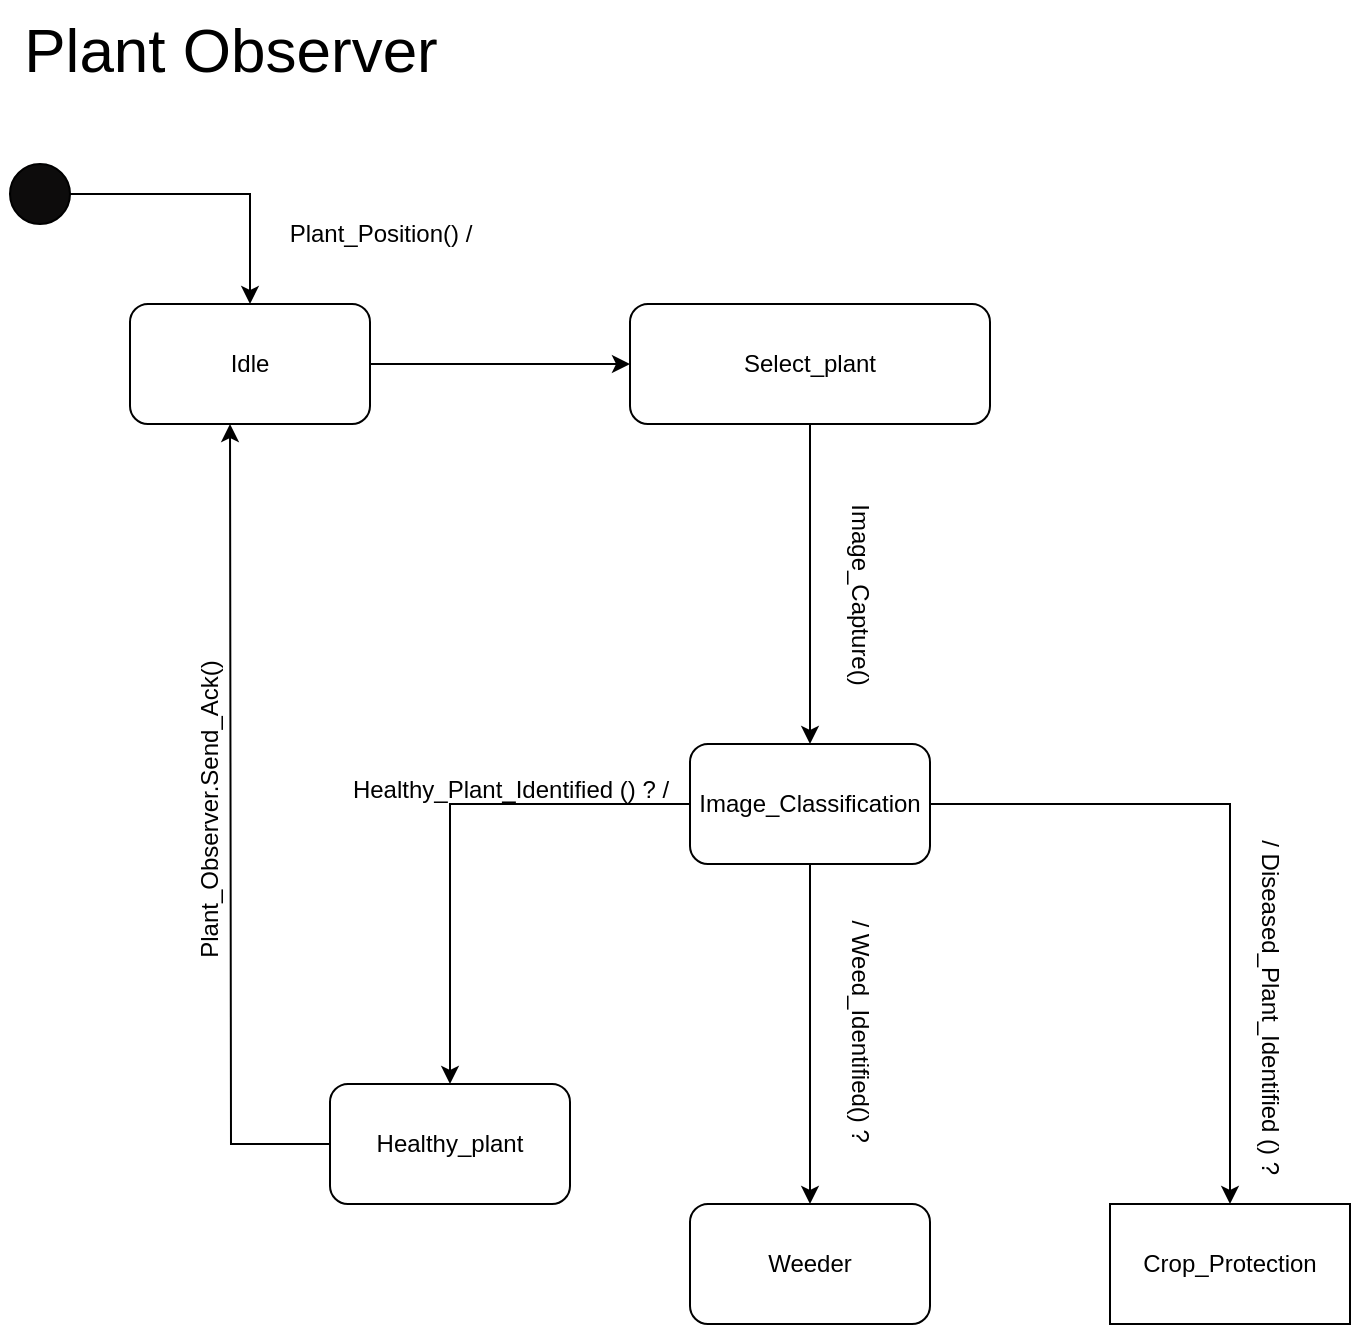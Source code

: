 <mxfile version="21.5.0" type="device">
  <diagram name="Page-1" id="JjDHJsA9zgzVDjaPldGE">
    <mxGraphModel dx="1050" dy="617" grid="1" gridSize="10" guides="1" tooltips="1" connect="1" arrows="1" fold="1" page="1" pageScale="1" pageWidth="850" pageHeight="1100" math="0" shadow="0">
      <root>
        <mxCell id="0" />
        <mxCell id="1" parent="0" />
        <mxCell id="WZHPAQMHFC7LTsEDvdTi-1" value="Idle" style="rounded=1;whiteSpace=wrap;html=1;" vertex="1" parent="1">
          <mxGeometry x="130" y="160" width="120" height="60" as="geometry" />
        </mxCell>
        <mxCell id="WZHPAQMHFC7LTsEDvdTi-2" style="edgeStyle=orthogonalEdgeStyle;rounded=0;orthogonalLoop=1;jettySize=auto;html=1;entryX=0.5;entryY=0;entryDx=0;entryDy=0;" edge="1" parent="1" source="WZHPAQMHFC7LTsEDvdTi-3" target="WZHPAQMHFC7LTsEDvdTi-1">
          <mxGeometry relative="1" as="geometry" />
        </mxCell>
        <mxCell id="WZHPAQMHFC7LTsEDvdTi-3" value="" style="ellipse;whiteSpace=wrap;html=1;aspect=fixed;fillColor=#0d0c0c;" vertex="1" parent="1">
          <mxGeometry x="70" y="90" width="30" height="30" as="geometry" />
        </mxCell>
        <mxCell id="WZHPAQMHFC7LTsEDvdTi-4" value="Plant_Position() /" style="text;html=1;align=center;verticalAlign=middle;resizable=0;points=[];autosize=1;strokeColor=none;fillColor=none;" vertex="1" parent="1">
          <mxGeometry x="200" y="110" width="110" height="30" as="geometry" />
        </mxCell>
        <mxCell id="WZHPAQMHFC7LTsEDvdTi-21" style="edgeStyle=orthogonalEdgeStyle;rounded=0;orthogonalLoop=1;jettySize=auto;html=1;" edge="1" parent="1" source="WZHPAQMHFC7LTsEDvdTi-5" target="WZHPAQMHFC7LTsEDvdTi-17">
          <mxGeometry relative="1" as="geometry" />
        </mxCell>
        <mxCell id="WZHPAQMHFC7LTsEDvdTi-5" value="Select_plant" style="rounded=1;whiteSpace=wrap;html=1;" vertex="1" parent="1">
          <mxGeometry x="380" y="160" width="180" height="60" as="geometry" />
        </mxCell>
        <mxCell id="WZHPAQMHFC7LTsEDvdTi-8" value="" style="endArrow=classic;html=1;rounded=0;exitX=1;exitY=0.5;exitDx=0;exitDy=0;entryX=0;entryY=0.5;entryDx=0;entryDy=0;" edge="1" parent="1" source="WZHPAQMHFC7LTsEDvdTi-1" target="WZHPAQMHFC7LTsEDvdTi-5">
          <mxGeometry width="50" height="50" relative="1" as="geometry">
            <mxPoint x="400" y="260" as="sourcePoint" />
            <mxPoint x="450" y="210" as="targetPoint" />
          </mxGeometry>
        </mxCell>
        <mxCell id="WZHPAQMHFC7LTsEDvdTi-13" value="Plant Observer" style="text;html=1;align=center;verticalAlign=middle;resizable=0;points=[];autosize=1;strokeColor=none;fillColor=none;fontSize=31;" vertex="1" parent="1">
          <mxGeometry x="65" y="8" width="230" height="50" as="geometry" />
        </mxCell>
        <mxCell id="WZHPAQMHFC7LTsEDvdTi-22" style="edgeStyle=orthogonalEdgeStyle;rounded=0;orthogonalLoop=1;jettySize=auto;html=1;entryX=0.5;entryY=0;entryDx=0;entryDy=0;" edge="1" parent="1" source="WZHPAQMHFC7LTsEDvdTi-17" target="WZHPAQMHFC7LTsEDvdTi-18">
          <mxGeometry relative="1" as="geometry" />
        </mxCell>
        <mxCell id="WZHPAQMHFC7LTsEDvdTi-23" style="edgeStyle=orthogonalEdgeStyle;rounded=0;orthogonalLoop=1;jettySize=auto;html=1;" edge="1" parent="1" source="WZHPAQMHFC7LTsEDvdTi-17" target="WZHPAQMHFC7LTsEDvdTi-19">
          <mxGeometry relative="1" as="geometry" />
        </mxCell>
        <mxCell id="WZHPAQMHFC7LTsEDvdTi-24" style="edgeStyle=orthogonalEdgeStyle;rounded=0;orthogonalLoop=1;jettySize=auto;html=1;" edge="1" parent="1" source="WZHPAQMHFC7LTsEDvdTi-17" target="WZHPAQMHFC7LTsEDvdTi-20">
          <mxGeometry relative="1" as="geometry" />
        </mxCell>
        <mxCell id="WZHPAQMHFC7LTsEDvdTi-17" value="Image_Classification" style="rounded=1;whiteSpace=wrap;html=1;" vertex="1" parent="1">
          <mxGeometry x="410" y="380" width="120" height="60" as="geometry" />
        </mxCell>
        <mxCell id="WZHPAQMHFC7LTsEDvdTi-25" style="edgeStyle=orthogonalEdgeStyle;rounded=0;orthogonalLoop=1;jettySize=auto;html=1;entryX=0.5;entryY=1;entryDx=0;entryDy=0;exitX=0;exitY=0.5;exitDx=0;exitDy=0;" edge="1" parent="1" source="WZHPAQMHFC7LTsEDvdTi-18">
          <mxGeometry relative="1" as="geometry">
            <mxPoint x="280" y="550" as="sourcePoint" />
            <mxPoint x="180" y="220" as="targetPoint" />
          </mxGeometry>
        </mxCell>
        <mxCell id="WZHPAQMHFC7LTsEDvdTi-18" value="Healthy_plant" style="rounded=1;whiteSpace=wrap;html=1;" vertex="1" parent="1">
          <mxGeometry x="230" y="550" width="120" height="60" as="geometry" />
        </mxCell>
        <mxCell id="WZHPAQMHFC7LTsEDvdTi-19" value="Weeder" style="rounded=1;whiteSpace=wrap;html=1;" vertex="1" parent="1">
          <mxGeometry x="410" y="610" width="120" height="60" as="geometry" />
        </mxCell>
        <mxCell id="WZHPAQMHFC7LTsEDvdTi-20" value="Crop_Protection" style="rounded=0;whiteSpace=wrap;html=1;" vertex="1" parent="1">
          <mxGeometry x="620" y="610" width="120" height="60" as="geometry" />
        </mxCell>
        <mxCell id="WZHPAQMHFC7LTsEDvdTi-26" value="Image_Capture()" style="text;html=1;align=center;verticalAlign=middle;resizable=0;points=[];autosize=1;strokeColor=none;fillColor=none;rotation=90;" vertex="1" parent="1">
          <mxGeometry x="440" y="290" width="110" height="30" as="geometry" />
        </mxCell>
        <mxCell id="WZHPAQMHFC7LTsEDvdTi-27" value="/ Weed_Identified() ?&amp;nbsp;" style="text;html=1;align=center;verticalAlign=middle;resizable=0;points=[];autosize=1;strokeColor=none;fillColor=none;rotation=90;" vertex="1" parent="1">
          <mxGeometry x="425" y="510" width="140" height="30" as="geometry" />
        </mxCell>
        <mxCell id="WZHPAQMHFC7LTsEDvdTi-28" value="/ Diseased_Plant_Identified () ?&amp;nbsp;" style="text;html=1;align=center;verticalAlign=middle;resizable=0;points=[];autosize=1;strokeColor=none;fillColor=none;rotation=90;" vertex="1" parent="1">
          <mxGeometry x="605" y="498" width="190" height="30" as="geometry" />
        </mxCell>
        <mxCell id="WZHPAQMHFC7LTsEDvdTi-29" value="Healthy_Plant_Identified () ? /" style="text;html=1;align=center;verticalAlign=middle;resizable=0;points=[];autosize=1;strokeColor=none;fillColor=none;" vertex="1" parent="1">
          <mxGeometry x="230" y="388" width="180" height="30" as="geometry" />
        </mxCell>
        <mxCell id="WZHPAQMHFC7LTsEDvdTi-30" value="Plant_Observer.Send_Ack()" style="text;html=1;align=center;verticalAlign=middle;resizable=0;points=[];autosize=1;strokeColor=none;fillColor=none;rotation=270;" vertex="1" parent="1">
          <mxGeometry x="85" y="398" width="170" height="30" as="geometry" />
        </mxCell>
      </root>
    </mxGraphModel>
  </diagram>
</mxfile>
